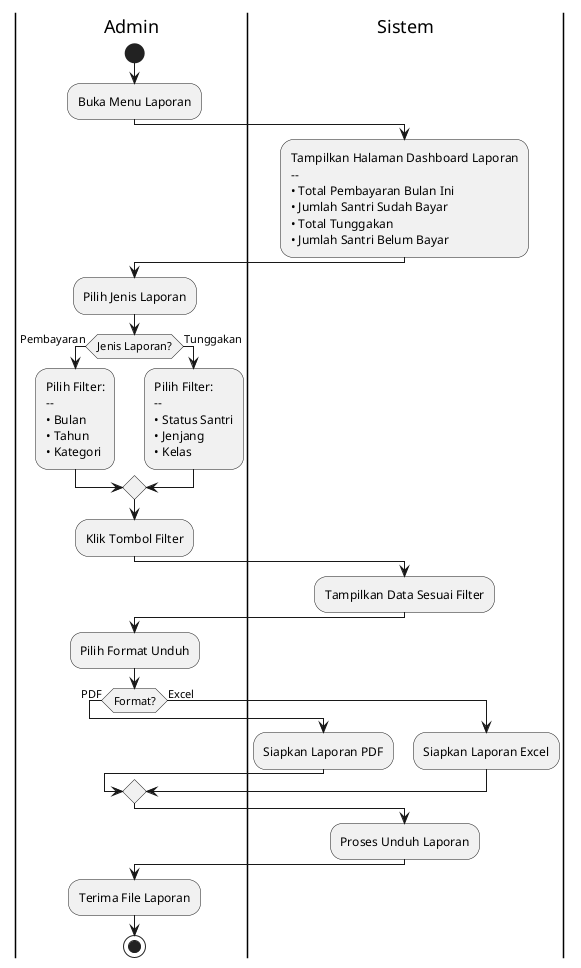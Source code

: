 @startuml Melihat dan Mengunduh Laporan

|Admin|
start

:Buka Menu Laporan;

|Sistem|
:Tampilkan Halaman Dashboard Laporan
--
• Total Pembayaran Bulan Ini 
• Jumlah Santri Sudah Bayar
• Total Tunggakan
• Jumlah Santri Belum Bayar;

|Admin|
:Pilih Jenis Laporan;

if (Jenis Laporan?) then (Pembayaran)
    :Pilih Filter:
    --
    • Bulan
    • Tahun
    • Kategori;
else (Tunggakan)
    :Pilih Filter:
    --
    • Status Santri
    • Jenjang
    • Kelas;
endif

:Klik Tombol Filter;

|Sistem|
:Tampilkan Data Sesuai Filter;

|Admin|
:Pilih Format Unduh;

if (Format?) then (PDF)
    |Sistem|
    :Siapkan Laporan PDF;
else (Excel)
    |Sistem|
    :Siapkan Laporan Excel;
endif

:Proses Unduh Laporan;

|Admin|
:Terima File Laporan;

stop

@enduml
